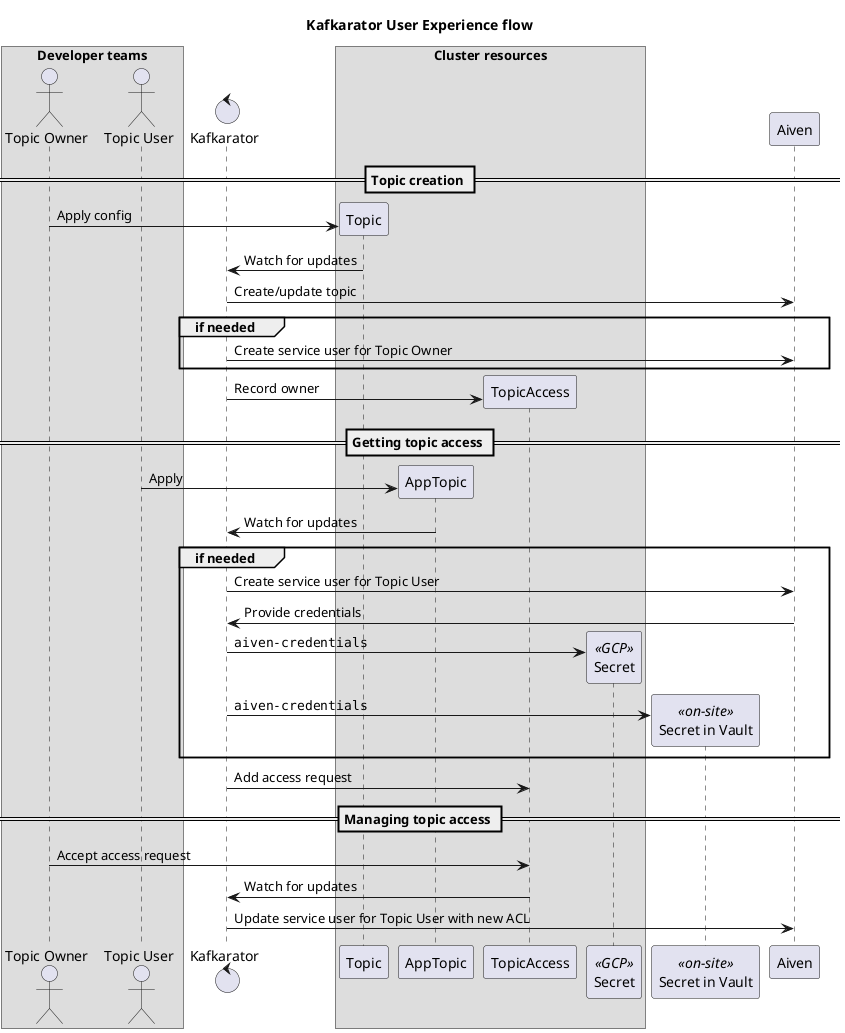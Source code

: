 @startuml
title Kafkarator User Experience flow

box Developer teams
actor "Topic Owner"
actor "Topic User"
end box

control Kafkarator

box Cluster resources
participant Topic
participant AppTopic
participant TopicAccess
participant Secret << GCP >>
end box

participant "Secret in Vault" as VaultSecret << on-site >>
participant Aiven

== Topic creation ==
"Topic Owner" -> Topic **: Apply config
Topic -> Kafkarator: Watch for updates
Kafkarator -> Aiven: Create/update topic
group if needed
    Kafkarator -> Aiven: Create service user for Topic Owner
end
Kafkarator -> TopicAccess ** : Record owner


== Getting topic access ==
"Topic User" -> AppTopic **: Apply
AppTopic -> Kafkarator: Watch for updates
group if needed
    Kafkarator -> Aiven: Create service user for Topic User
    Aiven -> Kafkarator: Provide credentials
    Kafkarator -> Secret **: ""aiven-credentials""
    Kafkarator -> VaultSecret **: ""aiven-credentials""
end
Kafkarator -> TopicAccess: Add access request

== Managing topic access ==
"Topic Owner" -> TopicAccess: Accept access request
TopicAccess -> Kafkarator: Watch for updates
Kafkarator -> Aiven: Update service user for Topic User with new ACL

@enduml
